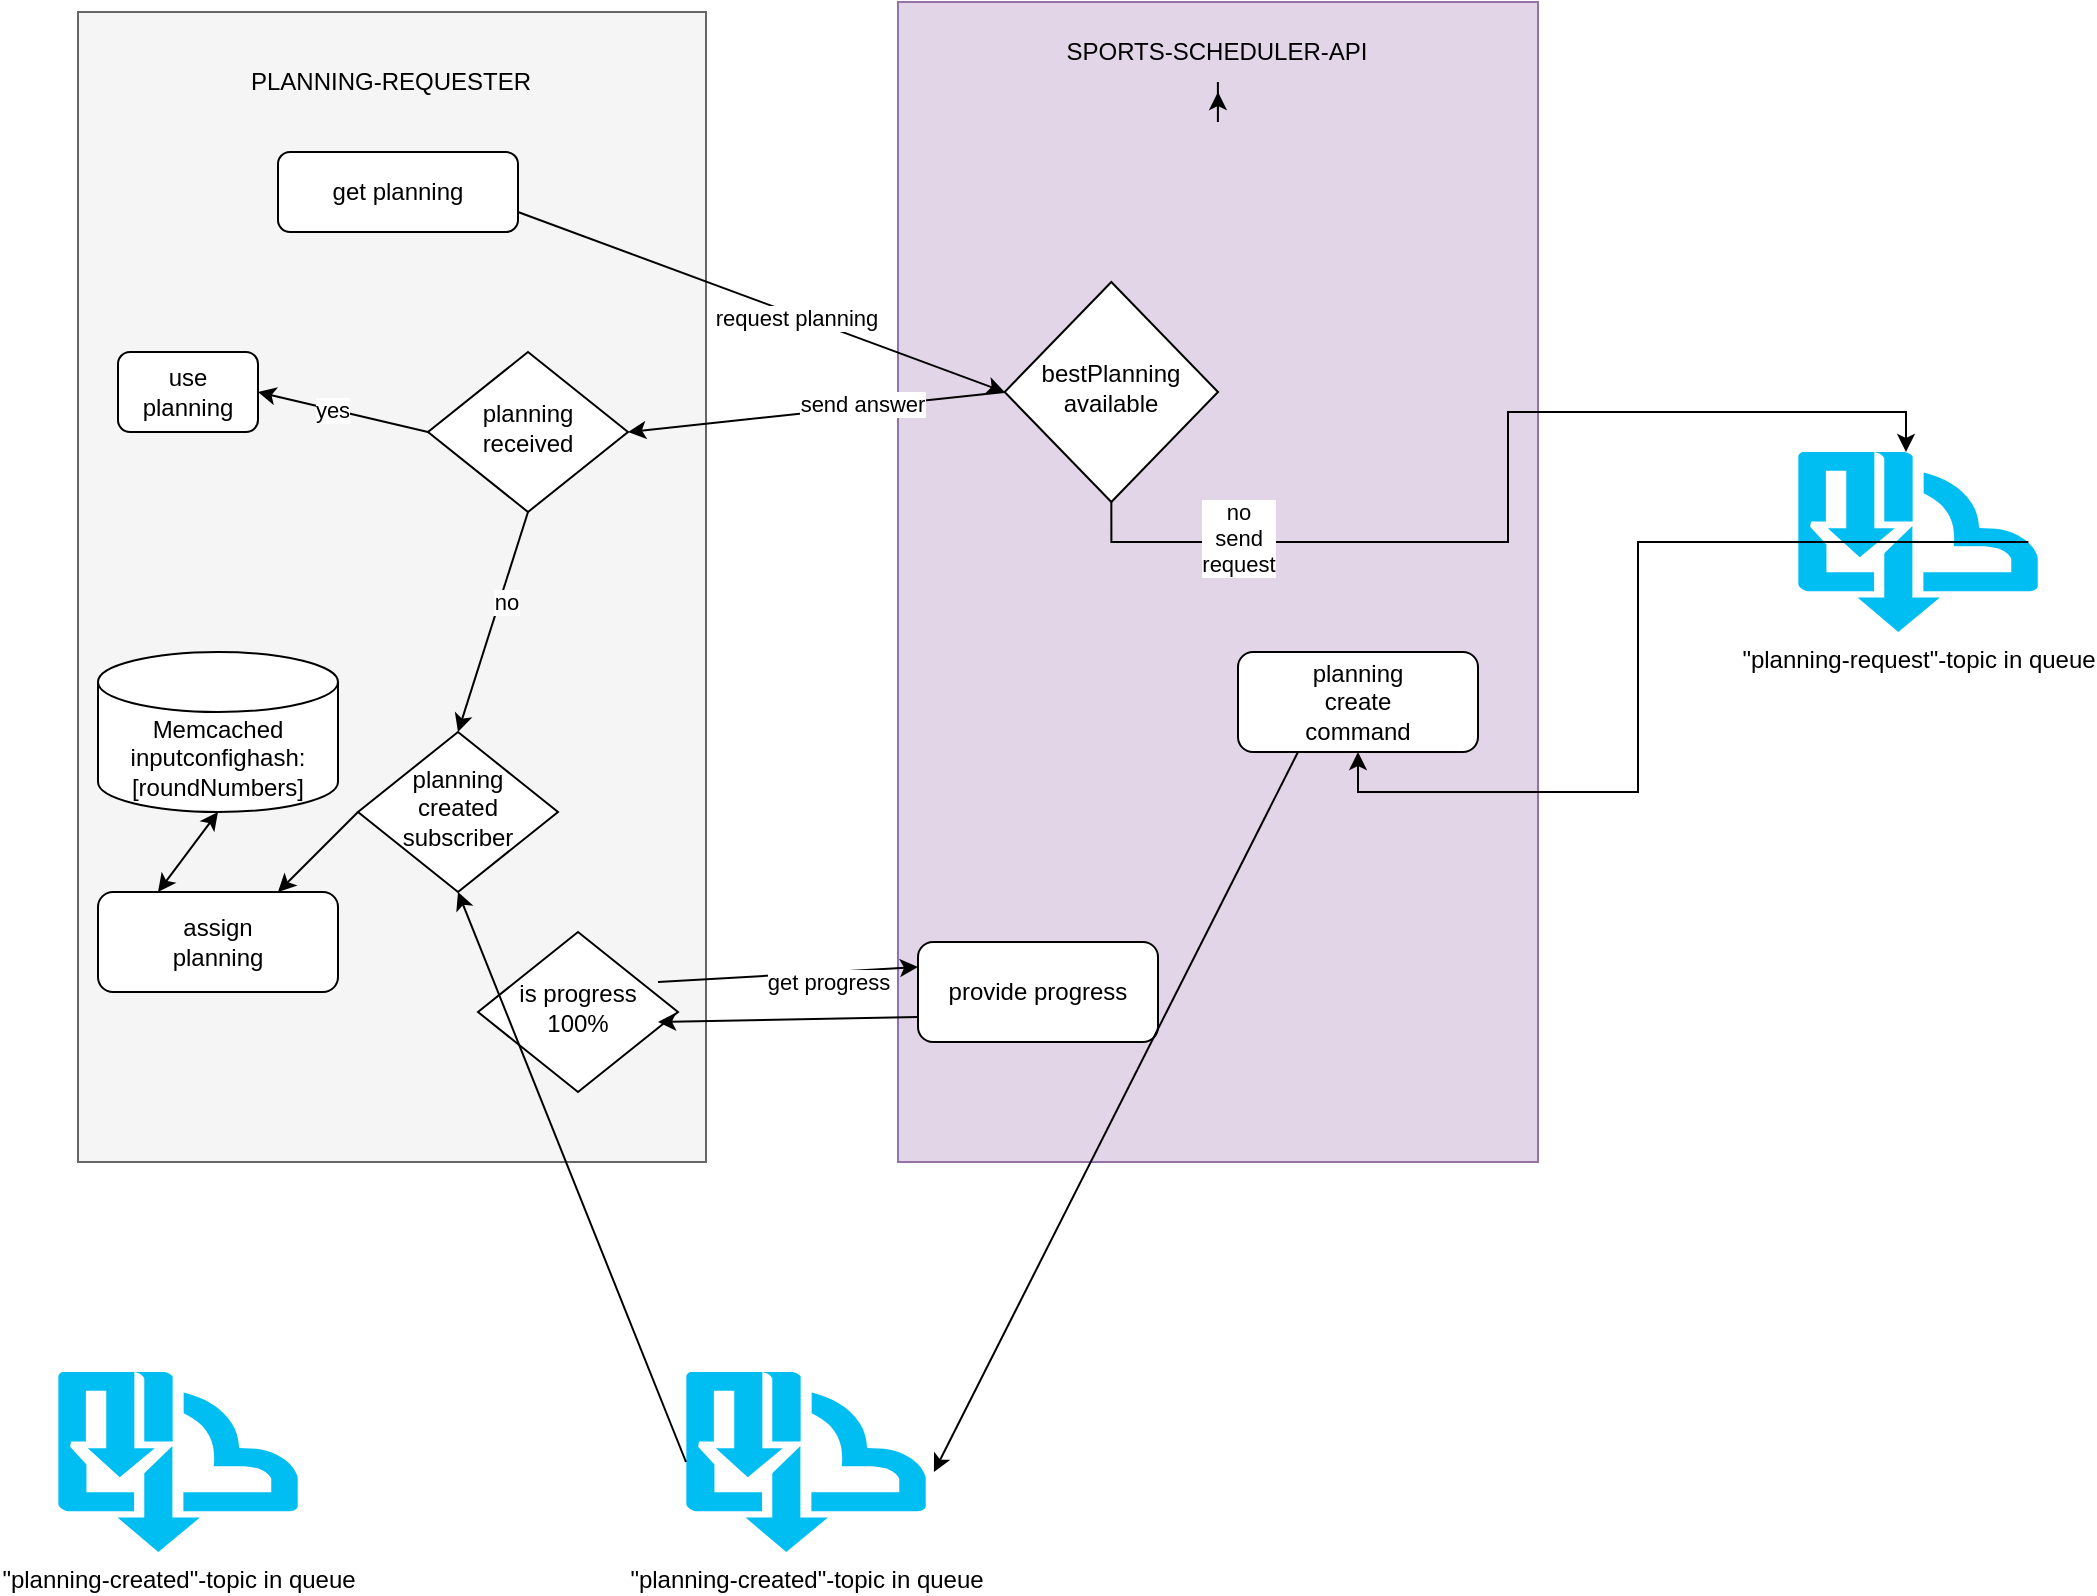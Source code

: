 <mxfile version="22.1.11" type="github">
  <diagram id="C5RBs43oDa-KdzZeNtuy" name="Page-1">
    <mxGraphModel dx="1373" dy="756" grid="1" gridSize="10" guides="1" tooltips="1" connect="1" arrows="1" fold="1" page="1" pageScale="1" pageWidth="827" pageHeight="1169" math="0" shadow="0">
      <root>
        <mxCell id="WIyWlLk6GJQsqaUBKTNV-0" />
        <mxCell id="WIyWlLk6GJQsqaUBKTNV-1" parent="WIyWlLk6GJQsqaUBKTNV-0" />
        <mxCell id="13oA7SEDSkNbHaSKGy5j-3" value="" style="group;fillColor=#f5f5f5;fontColor=#333333;strokeColor=#666666;" vertex="1" connectable="0" parent="WIyWlLk6GJQsqaUBKTNV-1">
          <mxGeometry x="50" y="30" width="314" height="575" as="geometry" />
        </mxCell>
        <mxCell id="WIyWlLk6GJQsqaUBKTNV-3" value="get planning" style="rounded=1;whiteSpace=wrap;html=1;fontSize=12;glass=0;strokeWidth=1;shadow=0;" parent="13oA7SEDSkNbHaSKGy5j-3" vertex="1">
          <mxGeometry x="100" y="70" width="120" height="40" as="geometry" />
        </mxCell>
        <mxCell id="WIyWlLk6GJQsqaUBKTNV-10" value="planning received" style="rhombus;whiteSpace=wrap;html=1;shadow=0;fontFamily=Helvetica;fontSize=12;align=center;strokeWidth=1;spacing=6;spacingTop=-4;" parent="13oA7SEDSkNbHaSKGy5j-3" vertex="1">
          <mxGeometry x="175" y="170" width="100" height="80" as="geometry" />
        </mxCell>
        <mxCell id="13oA7SEDSkNbHaSKGy5j-9" value="PLANNING-REQUESTER" style="text;strokeColor=none;align=center;fillColor=none;html=1;verticalAlign=middle;whiteSpace=wrap;rounded=0;" vertex="1" parent="13oA7SEDSkNbHaSKGy5j-3">
          <mxGeometry x="65.33" y="20" width="183.34" height="30" as="geometry" />
        </mxCell>
        <mxCell id="13oA7SEDSkNbHaSKGy5j-42" value="is progress 100%" style="rhombus;whiteSpace=wrap;html=1;shadow=0;fontFamily=Helvetica;fontSize=12;align=center;strokeWidth=1;spacing=6;spacingTop=-4;" vertex="1" parent="13oA7SEDSkNbHaSKGy5j-3">
          <mxGeometry x="200" y="460" width="100" height="80" as="geometry" />
        </mxCell>
        <mxCell id="13oA7SEDSkNbHaSKGy5j-51" value="planning&lt;br&gt;created&lt;br&gt;subscriber" style="rhombus;whiteSpace=wrap;html=1;shadow=0;fontFamily=Helvetica;fontSize=12;align=center;strokeWidth=1;spacing=6;spacingTop=-4;" vertex="1" parent="13oA7SEDSkNbHaSKGy5j-3">
          <mxGeometry x="140" y="360" width="100" height="80" as="geometry" />
        </mxCell>
        <mxCell id="13oA7SEDSkNbHaSKGy5j-55" value="assign&lt;br&gt;planning" style="rounded=1;whiteSpace=wrap;html=1;fontSize=12;glass=0;strokeWidth=1;shadow=0;" vertex="1" parent="13oA7SEDSkNbHaSKGy5j-3">
          <mxGeometry x="10" y="440" width="120" height="50" as="geometry" />
        </mxCell>
        <mxCell id="13oA7SEDSkNbHaSKGy5j-56" value="Memcached&lt;br&gt;inputconfighash:[roundNumbers]" style="shape=cylinder3;whiteSpace=wrap;html=1;boundedLbl=1;backgroundOutline=1;size=15;" vertex="1" parent="13oA7SEDSkNbHaSKGy5j-3">
          <mxGeometry x="10" y="320" width="120" height="80" as="geometry" />
        </mxCell>
        <mxCell id="13oA7SEDSkNbHaSKGy5j-57" value="" style="endArrow=classic;html=1;rounded=0;exitX=0;exitY=0.5;exitDx=0;exitDy=0;entryX=0.75;entryY=0;entryDx=0;entryDy=0;" edge="1" parent="13oA7SEDSkNbHaSKGy5j-3" source="13oA7SEDSkNbHaSKGy5j-51" target="13oA7SEDSkNbHaSKGy5j-55">
          <mxGeometry width="50" height="50" relative="1" as="geometry">
            <mxPoint x="340" y="430" as="sourcePoint" />
            <mxPoint x="390" y="380" as="targetPoint" />
          </mxGeometry>
        </mxCell>
        <mxCell id="13oA7SEDSkNbHaSKGy5j-59" value="" style="endArrow=classic;startArrow=classic;html=1;rounded=0;exitX=0.25;exitY=0;exitDx=0;exitDy=0;entryX=0.5;entryY=1;entryDx=0;entryDy=0;entryPerimeter=0;" edge="1" parent="13oA7SEDSkNbHaSKGy5j-3" source="13oA7SEDSkNbHaSKGy5j-55" target="13oA7SEDSkNbHaSKGy5j-56">
          <mxGeometry width="50" height="50" relative="1" as="geometry">
            <mxPoint x="340" y="430" as="sourcePoint" />
            <mxPoint x="390" y="380" as="targetPoint" />
          </mxGeometry>
        </mxCell>
        <mxCell id="13oA7SEDSkNbHaSKGy5j-64" value="" style="endArrow=classic;html=1;rounded=0;exitX=0.5;exitY=1;exitDx=0;exitDy=0;entryX=0.5;entryY=0;entryDx=0;entryDy=0;" edge="1" parent="13oA7SEDSkNbHaSKGy5j-3" source="WIyWlLk6GJQsqaUBKTNV-10" target="13oA7SEDSkNbHaSKGy5j-51">
          <mxGeometry width="50" height="50" relative="1" as="geometry">
            <mxPoint x="340" y="430" as="sourcePoint" />
            <mxPoint x="390" y="380" as="targetPoint" />
          </mxGeometry>
        </mxCell>
        <mxCell id="13oA7SEDSkNbHaSKGy5j-65" value="no" style="edgeLabel;html=1;align=center;verticalAlign=middle;resizable=0;points=[];" vertex="1" connectable="0" parent="13oA7SEDSkNbHaSKGy5j-64">
          <mxGeometry x="-0.216" y="3" relative="1" as="geometry">
            <mxPoint as="offset" />
          </mxGeometry>
        </mxCell>
        <mxCell id="13oA7SEDSkNbHaSKGy5j-4" value="" style="group;fillColor=#e1d5e7;strokeColor=#9673a6;" vertex="1" connectable="0" parent="WIyWlLk6GJQsqaUBKTNV-1">
          <mxGeometry x="460" y="25" width="320" height="580" as="geometry" />
        </mxCell>
        <mxCell id="WIyWlLk6GJQsqaUBKTNV-6" value="bestPlanning available" style="rhombus;whiteSpace=wrap;html=1;shadow=0;fontFamily=Helvetica;fontSize=12;align=center;strokeWidth=1;spacing=6;spacingTop=-4;" parent="13oA7SEDSkNbHaSKGy5j-4" vertex="1">
          <mxGeometry x="53.33" y="140" width="106.67" height="110" as="geometry" />
        </mxCell>
        <mxCell id="13oA7SEDSkNbHaSKGy5j-1" value="planning&lt;br&gt;create&lt;br&gt;command" style="rounded=1;whiteSpace=wrap;html=1;fontSize=12;glass=0;strokeWidth=1;shadow=0;" vertex="1" parent="13oA7SEDSkNbHaSKGy5j-4">
          <mxGeometry x="170" y="325" width="120" height="50" as="geometry" />
        </mxCell>
        <mxCell id="13oA7SEDSkNbHaSKGy5j-8" style="edgeStyle=orthogonalEdgeStyle;rounded=0;orthogonalLoop=1;jettySize=auto;html=1;" edge="1" parent="13oA7SEDSkNbHaSKGy5j-4" source="13oA7SEDSkNbHaSKGy5j-7">
          <mxGeometry relative="1" as="geometry">
            <mxPoint x="160" y="45" as="targetPoint" />
          </mxGeometry>
        </mxCell>
        <mxCell id="13oA7SEDSkNbHaSKGy5j-7" value="SPORTS-SCHEDULER-API" style="text;strokeColor=none;align=center;fillColor=none;html=1;verticalAlign=middle;whiteSpace=wrap;rounded=0;" vertex="1" parent="13oA7SEDSkNbHaSKGy5j-4">
          <mxGeometry x="68.33" y="10" width="183.34" height="30" as="geometry" />
        </mxCell>
        <mxCell id="13oA7SEDSkNbHaSKGy5j-20" value="provide progress" style="rounded=1;whiteSpace=wrap;html=1;fontSize=12;glass=0;strokeWidth=1;shadow=0;" vertex="1" parent="13oA7SEDSkNbHaSKGy5j-4">
          <mxGeometry x="10" y="470" width="120" height="50" as="geometry" />
        </mxCell>
        <mxCell id="13oA7SEDSkNbHaSKGy5j-5" value="" style="endArrow=classic;html=1;rounded=0;exitX=1;exitY=0.75;exitDx=0;exitDy=0;entryX=0;entryY=0.5;entryDx=0;entryDy=0;" edge="1" parent="WIyWlLk6GJQsqaUBKTNV-1" source="WIyWlLk6GJQsqaUBKTNV-3" target="WIyWlLk6GJQsqaUBKTNV-6">
          <mxGeometry width="50" height="50" relative="1" as="geometry">
            <mxPoint x="390" y="410" as="sourcePoint" />
            <mxPoint x="570" y="220" as="targetPoint" />
          </mxGeometry>
        </mxCell>
        <mxCell id="13oA7SEDSkNbHaSKGy5j-10" value="request planning" style="edgeLabel;html=1;align=center;verticalAlign=middle;resizable=0;points=[];" vertex="1" connectable="0" parent="13oA7SEDSkNbHaSKGy5j-5">
          <mxGeometry x="0.139" y="-1" relative="1" as="geometry">
            <mxPoint as="offset" />
          </mxGeometry>
        </mxCell>
        <mxCell id="13oA7SEDSkNbHaSKGy5j-11" value="" style="endArrow=classic;html=1;rounded=0;entryX=1;entryY=0.5;entryDx=0;entryDy=0;exitX=0;exitY=0.5;exitDx=0;exitDy=0;" edge="1" parent="WIyWlLk6GJQsqaUBKTNV-1" source="WIyWlLk6GJQsqaUBKTNV-6" target="WIyWlLk6GJQsqaUBKTNV-10">
          <mxGeometry width="50" height="50" relative="1" as="geometry">
            <mxPoint x="390" y="410" as="sourcePoint" />
            <mxPoint x="440" y="360" as="targetPoint" />
          </mxGeometry>
        </mxCell>
        <mxCell id="13oA7SEDSkNbHaSKGy5j-12" value="send answer" style="edgeLabel;html=1;align=center;verticalAlign=middle;resizable=0;points=[];" vertex="1" connectable="0" parent="13oA7SEDSkNbHaSKGy5j-11">
          <mxGeometry x="-0.241" y="-2" relative="1" as="geometry">
            <mxPoint as="offset" />
          </mxGeometry>
        </mxCell>
        <mxCell id="13oA7SEDSkNbHaSKGy5j-21" value="" style="endArrow=classic;html=1;rounded=0;entryX=0;entryY=0.25;entryDx=0;entryDy=0;exitX=1;exitY=0.25;exitDx=0;exitDy=0;" edge="1" parent="WIyWlLk6GJQsqaUBKTNV-1" target="13oA7SEDSkNbHaSKGy5j-20">
          <mxGeometry width="50" height="50" relative="1" as="geometry">
            <mxPoint x="340" y="515" as="sourcePoint" />
            <mxPoint x="440" y="360" as="targetPoint" />
          </mxGeometry>
        </mxCell>
        <mxCell id="13oA7SEDSkNbHaSKGy5j-22" value="get progress" style="edgeLabel;html=1;align=center;verticalAlign=middle;resizable=0;points=[];" vertex="1" connectable="0" parent="13oA7SEDSkNbHaSKGy5j-21">
          <mxGeometry x="0.296" y="-5" relative="1" as="geometry">
            <mxPoint as="offset" />
          </mxGeometry>
        </mxCell>
        <mxCell id="13oA7SEDSkNbHaSKGy5j-23" value="" style="endArrow=classic;html=1;rounded=0;entryX=1;entryY=0.75;entryDx=0;entryDy=0;exitX=0;exitY=0.75;exitDx=0;exitDy=0;" edge="1" parent="WIyWlLk6GJQsqaUBKTNV-1" source="13oA7SEDSkNbHaSKGy5j-20">
          <mxGeometry width="50" height="50" relative="1" as="geometry">
            <mxPoint x="400" y="440" as="sourcePoint" />
            <mxPoint x="340" y="535" as="targetPoint" />
          </mxGeometry>
        </mxCell>
        <mxCell id="13oA7SEDSkNbHaSKGy5j-32" value="&quot;planning-request&quot;-topic in queue" style="verticalLabelPosition=bottom;html=1;verticalAlign=top;align=center;strokeColor=none;fillColor=#00BEF2;shape=mxgraph.azure.service_bus_topics_and_subscriptions;pointerEvents=1;" vertex="1" parent="WIyWlLk6GJQsqaUBKTNV-1">
          <mxGeometry x="910" y="250" width="120" height="90" as="geometry" />
        </mxCell>
        <mxCell id="13oA7SEDSkNbHaSKGy5j-6" style="edgeStyle=orthogonalEdgeStyle;rounded=0;orthogonalLoop=1;jettySize=auto;html=1;entryX=0.5;entryY=1;entryDx=0;entryDy=0;exitX=0.96;exitY=0.5;exitDx=0;exitDy=0;exitPerimeter=0;" edge="1" parent="WIyWlLk6GJQsqaUBKTNV-1" source="13oA7SEDSkNbHaSKGy5j-32" target="13oA7SEDSkNbHaSKGy5j-1">
          <mxGeometry relative="1" as="geometry">
            <mxPoint x="590" y="680" as="sourcePoint" />
          </mxGeometry>
        </mxCell>
        <mxCell id="13oA7SEDSkNbHaSKGy5j-33" value="" style="endArrow=classic;html=1;rounded=0;exitX=0;exitY=0.5;exitDx=0;exitDy=0;" edge="1" parent="WIyWlLk6GJQsqaUBKTNV-1" source="13oA7SEDSkNbHaSKGy5j-40">
          <mxGeometry width="50" height="50" relative="1" as="geometry">
            <mxPoint x="390" y="340" as="sourcePoint" />
            <mxPoint x="90" y="225" as="targetPoint" />
          </mxGeometry>
        </mxCell>
        <mxCell id="13oA7SEDSkNbHaSKGy5j-41" value="" style="endArrow=classic;html=1;rounded=0;exitX=0;exitY=0.5;exitDx=0;exitDy=0;entryX=1;entryY=0.5;entryDx=0;entryDy=0;" edge="1" parent="WIyWlLk6GJQsqaUBKTNV-1" source="WIyWlLk6GJQsqaUBKTNV-10" target="13oA7SEDSkNbHaSKGy5j-40">
          <mxGeometry width="50" height="50" relative="1" as="geometry">
            <mxPoint x="230" y="225" as="sourcePoint" />
            <mxPoint x="90" y="225" as="targetPoint" />
          </mxGeometry>
        </mxCell>
        <mxCell id="13oA7SEDSkNbHaSKGy5j-48" value="yes" style="edgeLabel;html=1;align=center;verticalAlign=middle;resizable=0;points=[];" vertex="1" connectable="0" parent="13oA7SEDSkNbHaSKGy5j-41">
          <mxGeometry x="0.134" relative="1" as="geometry">
            <mxPoint as="offset" />
          </mxGeometry>
        </mxCell>
        <mxCell id="13oA7SEDSkNbHaSKGy5j-40" value="use planning" style="rounded=1;whiteSpace=wrap;html=1;fontSize=12;glass=0;strokeWidth=1;shadow=0;" vertex="1" parent="WIyWlLk6GJQsqaUBKTNV-1">
          <mxGeometry x="70" y="200" width="70" height="40" as="geometry" />
        </mxCell>
        <mxCell id="13oA7SEDSkNbHaSKGy5j-43" value="&quot;planning-created&quot;-topic in queue" style="verticalLabelPosition=bottom;html=1;verticalAlign=top;align=center;strokeColor=none;fillColor=#00BEF2;shape=mxgraph.azure.service_bus_topics_and_subscriptions;pointerEvents=1;" vertex="1" parent="WIyWlLk6GJQsqaUBKTNV-1">
          <mxGeometry x="354" y="710" width="120" height="90" as="geometry" />
        </mxCell>
        <mxCell id="13oA7SEDSkNbHaSKGy5j-46" value="" style="edgeStyle=orthogonalEdgeStyle;rounded=0;orthogonalLoop=1;jettySize=auto;html=1;exitX=0.5;exitY=1;exitDx=0;exitDy=0;entryX=0.45;entryY=0;entryDx=0;entryDy=0;entryPerimeter=0;" edge="1" parent="WIyWlLk6GJQsqaUBKTNV-1" source="WIyWlLk6GJQsqaUBKTNV-6" target="13oA7SEDSkNbHaSKGy5j-32">
          <mxGeometry relative="1" as="geometry">
            <mxPoint x="630" y="370" as="targetPoint" />
          </mxGeometry>
        </mxCell>
        <mxCell id="13oA7SEDSkNbHaSKGy5j-47" value="no&lt;br&gt;send&lt;br&gt;request" style="edgeLabel;html=1;align=center;verticalAlign=middle;resizable=0;points=[];" vertex="1" connectable="0" parent="13oA7SEDSkNbHaSKGy5j-46">
          <mxGeometry x="-0.668" y="2" relative="1" as="geometry">
            <mxPoint as="offset" />
          </mxGeometry>
        </mxCell>
        <mxCell id="13oA7SEDSkNbHaSKGy5j-50" value="" style="endArrow=classic;html=1;rounded=0;entryX=0.5;entryY=1;entryDx=0;entryDy=0;exitX=0;exitY=0.5;exitDx=0;exitDy=0;exitPerimeter=0;" edge="1" parent="WIyWlLk6GJQsqaUBKTNV-1" source="13oA7SEDSkNbHaSKGy5j-43" target="13oA7SEDSkNbHaSKGy5j-51">
          <mxGeometry width="50" height="50" relative="1" as="geometry">
            <mxPoint x="390" y="460" as="sourcePoint" />
            <mxPoint x="440" y="410" as="targetPoint" />
          </mxGeometry>
        </mxCell>
        <mxCell id="13oA7SEDSkNbHaSKGy5j-53" value="" style="endArrow=classic;html=1;rounded=0;entryX=1.033;entryY=0.556;entryDx=0;entryDy=0;entryPerimeter=0;exitX=0.25;exitY=1;exitDx=0;exitDy=0;" edge="1" parent="WIyWlLk6GJQsqaUBKTNV-1" source="13oA7SEDSkNbHaSKGy5j-1" target="13oA7SEDSkNbHaSKGy5j-43">
          <mxGeometry width="50" height="50" relative="1" as="geometry">
            <mxPoint x="390" y="580" as="sourcePoint" />
            <mxPoint x="440" y="530" as="targetPoint" />
          </mxGeometry>
        </mxCell>
        <mxCell id="13oA7SEDSkNbHaSKGy5j-54" value="&quot;planning-created&quot;-topic in queue" style="verticalLabelPosition=bottom;html=1;verticalAlign=top;align=center;strokeColor=none;fillColor=#00BEF2;shape=mxgraph.azure.service_bus_topics_and_subscriptions;pointerEvents=1;" vertex="1" parent="WIyWlLk6GJQsqaUBKTNV-1">
          <mxGeometry x="40" y="710" width="120" height="90" as="geometry" />
        </mxCell>
      </root>
    </mxGraphModel>
  </diagram>
</mxfile>

